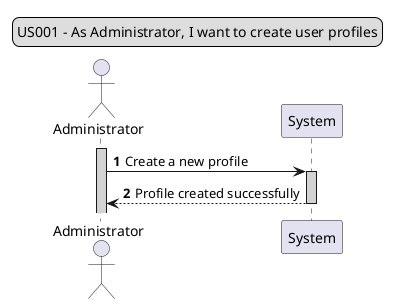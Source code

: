 @startuml
'https://plantuml.com/sequence-diagram

legend top
US001 - As Administrator, I want to create user profiles
end legend

autonumber
autoactivate on
actor Administrator as Administrator
activate Administrator #lightgrey
Administrator -> System #lightgrey : Create a new profile
System --> Administrator: Profile created successfully


@enduml